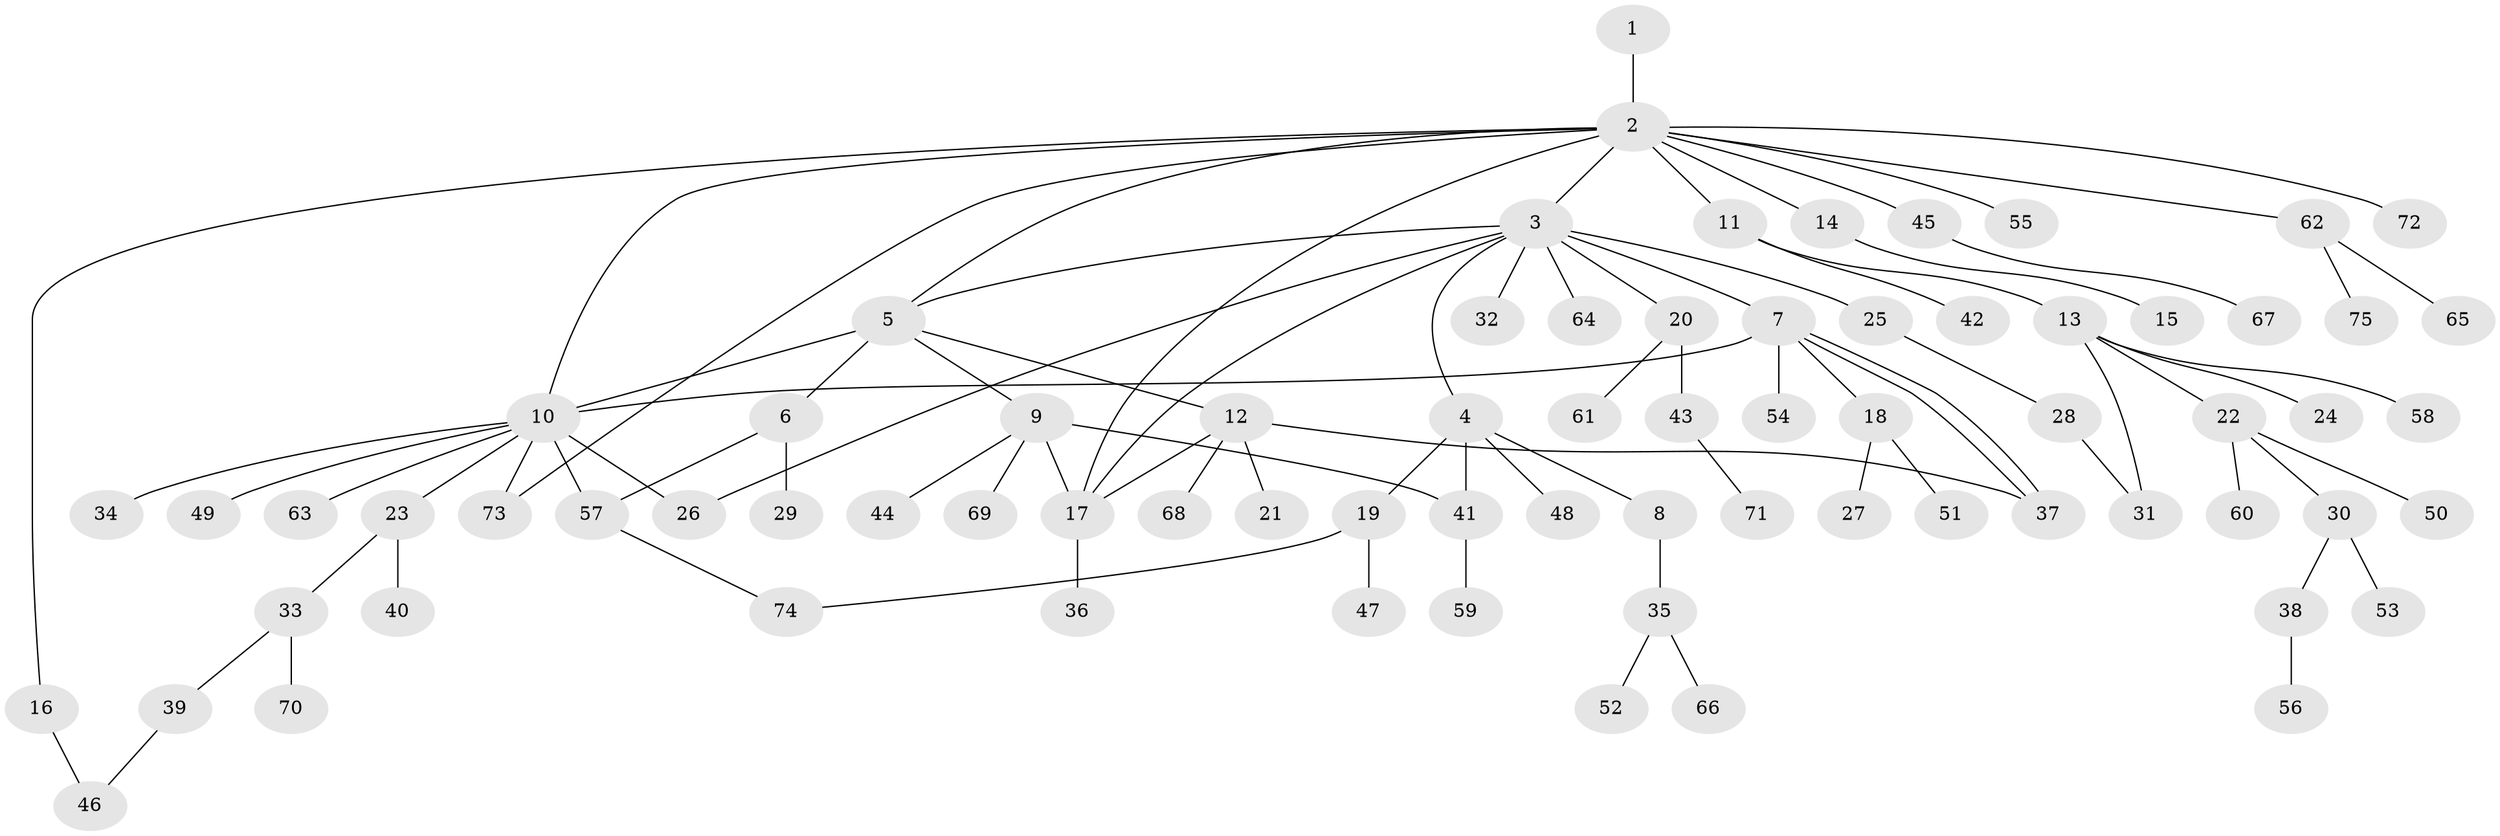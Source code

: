 // coarse degree distribution, {1: 0.3, 4: 0.1, 6: 0.03333333333333333, 11: 0.03333333333333333, 2: 0.3333333333333333, 3: 0.13333333333333333, 8: 0.06666666666666667}
// Generated by graph-tools (version 1.1) at 2025/36/03/04/25 23:36:49]
// undirected, 75 vertices, 89 edges
graph export_dot {
  node [color=gray90,style=filled];
  1;
  2;
  3;
  4;
  5;
  6;
  7;
  8;
  9;
  10;
  11;
  12;
  13;
  14;
  15;
  16;
  17;
  18;
  19;
  20;
  21;
  22;
  23;
  24;
  25;
  26;
  27;
  28;
  29;
  30;
  31;
  32;
  33;
  34;
  35;
  36;
  37;
  38;
  39;
  40;
  41;
  42;
  43;
  44;
  45;
  46;
  47;
  48;
  49;
  50;
  51;
  52;
  53;
  54;
  55;
  56;
  57;
  58;
  59;
  60;
  61;
  62;
  63;
  64;
  65;
  66;
  67;
  68;
  69;
  70;
  71;
  72;
  73;
  74;
  75;
  1 -- 2;
  2 -- 3;
  2 -- 5;
  2 -- 10;
  2 -- 11;
  2 -- 14;
  2 -- 16;
  2 -- 17;
  2 -- 45;
  2 -- 55;
  2 -- 62;
  2 -- 72;
  2 -- 73;
  3 -- 4;
  3 -- 5;
  3 -- 7;
  3 -- 17;
  3 -- 20;
  3 -- 25;
  3 -- 26;
  3 -- 32;
  3 -- 64;
  4 -- 8;
  4 -- 19;
  4 -- 41;
  4 -- 48;
  5 -- 6;
  5 -- 9;
  5 -- 10;
  5 -- 12;
  6 -- 29;
  6 -- 57;
  7 -- 10;
  7 -- 18;
  7 -- 37;
  7 -- 37;
  7 -- 54;
  8 -- 35;
  9 -- 17;
  9 -- 41;
  9 -- 44;
  9 -- 69;
  10 -- 23;
  10 -- 26;
  10 -- 34;
  10 -- 49;
  10 -- 57;
  10 -- 63;
  10 -- 73;
  11 -- 13;
  11 -- 42;
  12 -- 17;
  12 -- 21;
  12 -- 37;
  12 -- 68;
  13 -- 22;
  13 -- 24;
  13 -- 31;
  13 -- 58;
  14 -- 15;
  16 -- 46;
  17 -- 36;
  18 -- 27;
  18 -- 51;
  19 -- 47;
  19 -- 74;
  20 -- 43;
  20 -- 61;
  22 -- 30;
  22 -- 50;
  22 -- 60;
  23 -- 33;
  23 -- 40;
  25 -- 28;
  28 -- 31;
  30 -- 38;
  30 -- 53;
  33 -- 39;
  33 -- 70;
  35 -- 52;
  35 -- 66;
  38 -- 56;
  39 -- 46;
  41 -- 59;
  43 -- 71;
  45 -- 67;
  57 -- 74;
  62 -- 65;
  62 -- 75;
}
